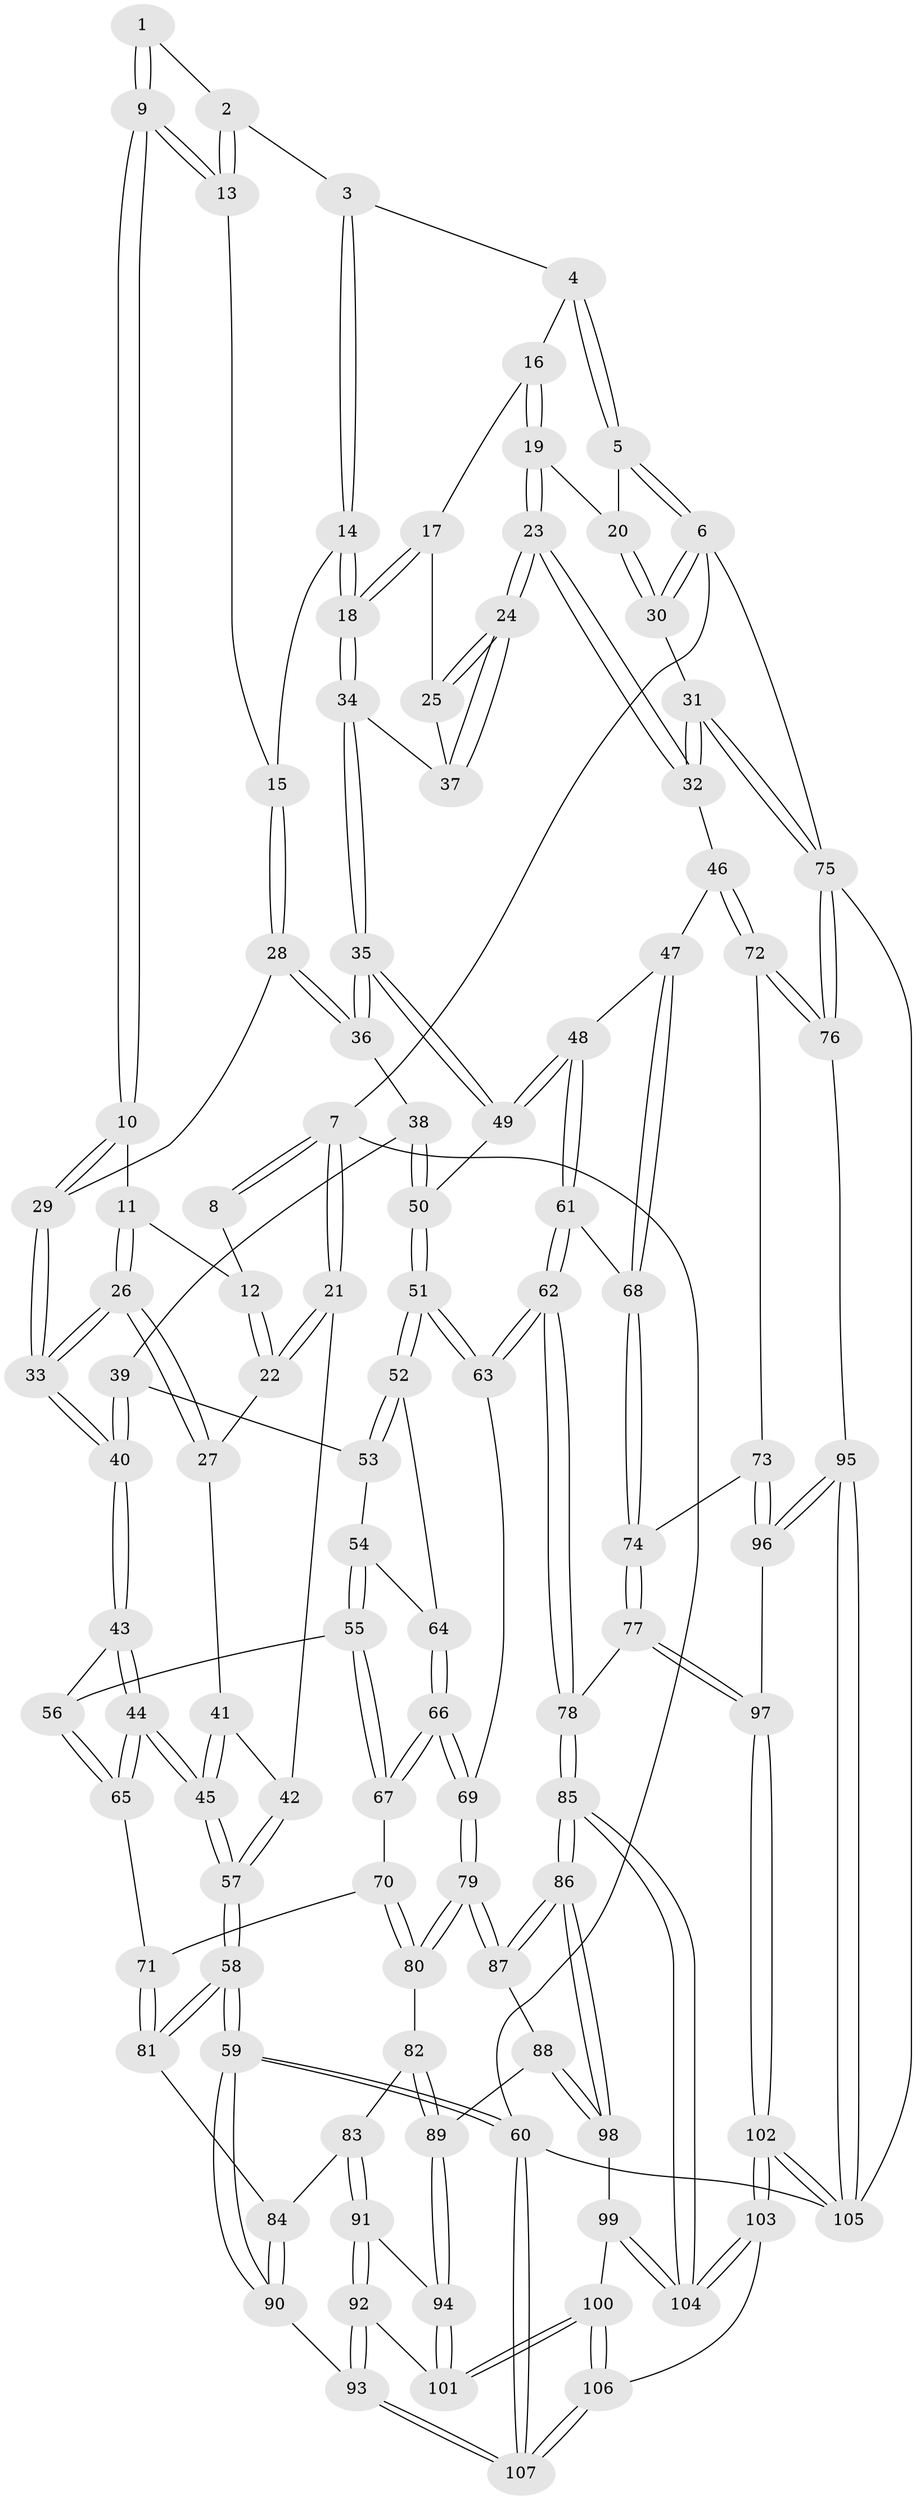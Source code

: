 // coarse degree distribution, {4: 0.2857142857142857, 3: 0.30952380952380953, 7: 0.07142857142857142, 5: 0.16666666666666666, 2: 0.047619047619047616, 1: 0.023809523809523808, 8: 0.023809523809523808, 10: 0.023809523809523808, 6: 0.047619047619047616}
// Generated by graph-tools (version 1.1) at 2025/04/03/04/25 22:04:29]
// undirected, 107 vertices, 264 edges
graph export_dot {
graph [start="1"]
  node [color=gray90,style=filled];
  1 [pos="+0.22315366768348333+0"];
  2 [pos="+0.40925782372442293+0"];
  3 [pos="+0.5475641355893631+0"];
  4 [pos="+0.7005415793023545+0"];
  5 [pos="+1+0"];
  6 [pos="+1+0"];
  7 [pos="+0+0"];
  8 [pos="+0.14840834303979103+0"];
  9 [pos="+0.2413828055045415+0.12090968992325754"];
  10 [pos="+0.24004256510340244+0.12383040583605323"];
  11 [pos="+0.1327069344031558+0.14220641658881858"];
  12 [pos="+0.08082989969882123+0.13354285496477117"];
  13 [pos="+0.38126874367682784+0.09861116830595688"];
  14 [pos="+0.5383965696043979+0.13529332619314965"];
  15 [pos="+0.46433215191540433+0.13843485223907961"];
  16 [pos="+0.7512232130476589+0.11210564590520487"];
  17 [pos="+0.7378998946178476+0.12349790787990467"];
  18 [pos="+0.5581727072002826+0.1603624863167167"];
  19 [pos="+0.8757808606939756+0.13475802912178145"];
  20 [pos="+0.8826990803819081+0.13133754804762704"];
  21 [pos="+0+0.09547604213978025"];
  22 [pos="+0.018796484547956058+0.14454890794103242"];
  23 [pos="+0.8366867602731267+0.37025000855612694"];
  24 [pos="+0.8119346882446835+0.34829590158419765"];
  25 [pos="+0.7433817147524908+0.23458998663803682"];
  26 [pos="+0.12316734284819736+0.2776210046721465"];
  27 [pos="+0.08704876272696654+0.27528153486245827"];
  28 [pos="+0.3614263724798993+0.2338820819008346"];
  29 [pos="+0.26178584087606427+0.19456648473221427"];
  30 [pos="+1+0.330328873566063"];
  31 [pos="+1+0.3907419262101678"];
  32 [pos="+0.8432268397827131+0.3851643393573592"];
  33 [pos="+0.20902495817727876+0.3353133447391493"];
  34 [pos="+0.5637124945320046+0.2685796909755945"];
  35 [pos="+0.549474114140723+0.29904064634451577"];
  36 [pos="+0.3845613860422903+0.2792088219887859"];
  37 [pos="+0.571765373105014+0.2695215721409173"];
  38 [pos="+0.35507918612316774+0.3433797546283736"];
  39 [pos="+0.3012902950125026+0.36712561188777554"];
  40 [pos="+0.2134712240679477+0.3629378159847859"];
  41 [pos="+0.08409513010904028+0.2773719612116996"];
  42 [pos="+0+0.11538106910307669"];
  43 [pos="+0.19129751966658273+0.4040290549316714"];
  44 [pos="+0+0.4839896273098051"];
  45 [pos="+0+0.48385288721644265"];
  46 [pos="+0.7803072235610532+0.46640088522284046"];
  47 [pos="+0.6864824106202166+0.4740192087544913"];
  48 [pos="+0.603753994539976+0.45909496838574243"];
  49 [pos="+0.5446090592666134+0.42147552146141687"];
  50 [pos="+0.49797247492347246+0.4437741397075951"];
  51 [pos="+0.44902076969345606+0.49156987111025524"];
  52 [pos="+0.44829417845552977+0.4916800478972661"];
  53 [pos="+0.3233780235780555+0.4001369046913565"];
  54 [pos="+0.3335337759577512+0.5145734608428125"];
  55 [pos="+0.2811886100992634+0.5274158005609618"];
  56 [pos="+0.2317059145475319+0.49865005993279377"];
  57 [pos="+0+0.49262090611287546"];
  58 [pos="+0+0.7230828092984866"];
  59 [pos="+0+0.7582039042083348"];
  60 [pos="+0+1"];
  61 [pos="+0.5793685765384562+0.5981556953397112"];
  62 [pos="+0.49585435431583214+0.6851274851940086"];
  63 [pos="+0.4823772934282905+0.6780335671881653"];
  64 [pos="+0.38749145423039694+0.5136812691621384"];
  65 [pos="+0.13776528108927505+0.6078052926669988"];
  66 [pos="+0.35557372071188303+0.6764779531357819"];
  67 [pos="+0.28751289093628973+0.6224401375976732"];
  68 [pos="+0.6576051859433212+0.6349379576498426"];
  69 [pos="+0.36727312290472697+0.6936767250583779"];
  70 [pos="+0.21434028867655922+0.653923400117487"];
  71 [pos="+0.15231501913174963+0.6389837962384437"];
  72 [pos="+0.8411963677122606+0.6793263745281095"];
  73 [pos="+0.7974170675285432+0.7021133242335438"];
  74 [pos="+0.705017054713523+0.7356491572994626"];
  75 [pos="+1+0.7546125292327164"];
  76 [pos="+1+0.7576046497770381"];
  77 [pos="+0.6337604863714198+0.7991774136123752"];
  78 [pos="+0.5845227303499541+0.8055130842492743"];
  79 [pos="+0.3288158094932218+0.760225986238366"];
  80 [pos="+0.24147602673139668+0.7291191765761182"];
  81 [pos="+0.11521950845525242+0.7394383770750071"];
  82 [pos="+0.1826986792440129+0.7628248521524543"];
  83 [pos="+0.13430855326721128+0.7603531678093914"];
  84 [pos="+0.1284190450428967+0.7573030110093522"];
  85 [pos="+0.5021007946215795+0.9094608129288855"];
  86 [pos="+0.47193072215157794+0.8950185626070594"];
  87 [pos="+0.3281890724825603+0.807624218255484"];
  88 [pos="+0.28387050466585984+0.8464882672279151"];
  89 [pos="+0.2631518197070085+0.8515280842334805"];
  90 [pos="+0.06351220564060005+0.8999984979043016"];
  91 [pos="+0.1864280837971439+0.8897657676723038"];
  92 [pos="+0.16133102021081103+0.9192051449811047"];
  93 [pos="+0.10984819835348963+0.9461660853956471"];
  94 [pos="+0.2453181122584402+0.8636919589614701"];
  95 [pos="+0.8498202981204693+0.9384086462857073"];
  96 [pos="+0.8068831164935912+0.923753807313819"];
  97 [pos="+0.7288801597453011+0.9157317784519061"];
  98 [pos="+0.31115762513942335+0.9249802577347505"];
  99 [pos="+0.3118397511438328+0.9588549673290347"];
  100 [pos="+0.28221266963302255+1"];
  101 [pos="+0.26864770142022565+0.9905701351565569"];
  102 [pos="+0.6116199057275687+1"];
  103 [pos="+0.524509900661135+1"];
  104 [pos="+0.4983704991398682+0.9522120823253619"];
  105 [pos="+0.8802776391127068+1"];
  106 [pos="+0.29132539481405967+1"];
  107 [pos="+0.0671117912895159+1"];
  1 -- 2;
  1 -- 9;
  1 -- 9;
  2 -- 3;
  2 -- 13;
  2 -- 13;
  3 -- 4;
  3 -- 14;
  3 -- 14;
  4 -- 5;
  4 -- 5;
  4 -- 16;
  5 -- 6;
  5 -- 6;
  5 -- 20;
  6 -- 7;
  6 -- 30;
  6 -- 30;
  6 -- 75;
  7 -- 8;
  7 -- 8;
  7 -- 21;
  7 -- 21;
  7 -- 60;
  8 -- 12;
  9 -- 10;
  9 -- 10;
  9 -- 13;
  9 -- 13;
  10 -- 11;
  10 -- 29;
  10 -- 29;
  11 -- 12;
  11 -- 26;
  11 -- 26;
  12 -- 22;
  12 -- 22;
  13 -- 15;
  14 -- 15;
  14 -- 18;
  14 -- 18;
  15 -- 28;
  15 -- 28;
  16 -- 17;
  16 -- 19;
  16 -- 19;
  17 -- 18;
  17 -- 18;
  17 -- 25;
  18 -- 34;
  18 -- 34;
  19 -- 20;
  19 -- 23;
  19 -- 23;
  20 -- 30;
  20 -- 30;
  21 -- 22;
  21 -- 22;
  21 -- 42;
  22 -- 27;
  23 -- 24;
  23 -- 24;
  23 -- 32;
  23 -- 32;
  24 -- 25;
  24 -- 25;
  24 -- 37;
  24 -- 37;
  25 -- 37;
  26 -- 27;
  26 -- 27;
  26 -- 33;
  26 -- 33;
  27 -- 41;
  28 -- 29;
  28 -- 36;
  28 -- 36;
  29 -- 33;
  29 -- 33;
  30 -- 31;
  31 -- 32;
  31 -- 32;
  31 -- 75;
  31 -- 75;
  32 -- 46;
  33 -- 40;
  33 -- 40;
  34 -- 35;
  34 -- 35;
  34 -- 37;
  35 -- 36;
  35 -- 36;
  35 -- 49;
  35 -- 49;
  36 -- 38;
  38 -- 39;
  38 -- 50;
  38 -- 50;
  39 -- 40;
  39 -- 40;
  39 -- 53;
  40 -- 43;
  40 -- 43;
  41 -- 42;
  41 -- 45;
  41 -- 45;
  42 -- 57;
  42 -- 57;
  43 -- 44;
  43 -- 44;
  43 -- 56;
  44 -- 45;
  44 -- 45;
  44 -- 65;
  44 -- 65;
  45 -- 57;
  45 -- 57;
  46 -- 47;
  46 -- 72;
  46 -- 72;
  47 -- 48;
  47 -- 68;
  47 -- 68;
  48 -- 49;
  48 -- 49;
  48 -- 61;
  48 -- 61;
  49 -- 50;
  50 -- 51;
  50 -- 51;
  51 -- 52;
  51 -- 52;
  51 -- 63;
  51 -- 63;
  52 -- 53;
  52 -- 53;
  52 -- 64;
  53 -- 54;
  54 -- 55;
  54 -- 55;
  54 -- 64;
  55 -- 56;
  55 -- 67;
  55 -- 67;
  56 -- 65;
  56 -- 65;
  57 -- 58;
  57 -- 58;
  58 -- 59;
  58 -- 59;
  58 -- 81;
  58 -- 81;
  59 -- 60;
  59 -- 60;
  59 -- 90;
  59 -- 90;
  60 -- 107;
  60 -- 107;
  60 -- 105;
  61 -- 62;
  61 -- 62;
  61 -- 68;
  62 -- 63;
  62 -- 63;
  62 -- 78;
  62 -- 78;
  63 -- 69;
  64 -- 66;
  64 -- 66;
  65 -- 71;
  66 -- 67;
  66 -- 67;
  66 -- 69;
  66 -- 69;
  67 -- 70;
  68 -- 74;
  68 -- 74;
  69 -- 79;
  69 -- 79;
  70 -- 71;
  70 -- 80;
  70 -- 80;
  71 -- 81;
  71 -- 81;
  72 -- 73;
  72 -- 76;
  72 -- 76;
  73 -- 74;
  73 -- 96;
  73 -- 96;
  74 -- 77;
  74 -- 77;
  75 -- 76;
  75 -- 76;
  75 -- 105;
  76 -- 95;
  77 -- 78;
  77 -- 97;
  77 -- 97;
  78 -- 85;
  78 -- 85;
  79 -- 80;
  79 -- 80;
  79 -- 87;
  79 -- 87;
  80 -- 82;
  81 -- 84;
  82 -- 83;
  82 -- 89;
  82 -- 89;
  83 -- 84;
  83 -- 91;
  83 -- 91;
  84 -- 90;
  84 -- 90;
  85 -- 86;
  85 -- 86;
  85 -- 104;
  85 -- 104;
  86 -- 87;
  86 -- 87;
  86 -- 98;
  86 -- 98;
  87 -- 88;
  88 -- 89;
  88 -- 98;
  88 -- 98;
  89 -- 94;
  89 -- 94;
  90 -- 93;
  91 -- 92;
  91 -- 92;
  91 -- 94;
  92 -- 93;
  92 -- 93;
  92 -- 101;
  93 -- 107;
  93 -- 107;
  94 -- 101;
  94 -- 101;
  95 -- 96;
  95 -- 96;
  95 -- 105;
  95 -- 105;
  96 -- 97;
  97 -- 102;
  97 -- 102;
  98 -- 99;
  99 -- 100;
  99 -- 104;
  99 -- 104;
  100 -- 101;
  100 -- 101;
  100 -- 106;
  100 -- 106;
  102 -- 103;
  102 -- 103;
  102 -- 105;
  102 -- 105;
  103 -- 104;
  103 -- 104;
  103 -- 106;
  106 -- 107;
  106 -- 107;
}

